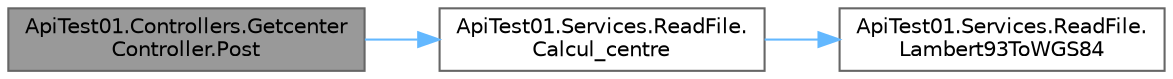 digraph "ApiTest01.Controllers.GetcenterController.Post"
{
 // LATEX_PDF_SIZE
  bgcolor="transparent";
  edge [fontname=Helvetica,fontsize=10,labelfontname=Helvetica,labelfontsize=10];
  node [fontname=Helvetica,fontsize=10,shape=box,height=0.2,width=0.4];
  rankdir="LR";
  Node1 [id="Node000001",label="ApiTest01.Controllers.Getcenter\lController.Post",height=0.2,width=0.4,color="gray40", fillcolor="grey60", style="filled", fontcolor="black",tooltip=" "];
  Node1 -> Node2 [id="edge3_Node000001_Node000002",color="steelblue1",style="solid",tooltip=" "];
  Node2 [id="Node000002",label="ApiTest01.Services.ReadFile.\lCalcul_centre",height=0.2,width=0.4,color="grey40", fillcolor="white", style="filled",URL="$class_api_test01_1_1_services_1_1_read_file.html#ab50dbaa5e8fd16066c4684f5ebae7184",tooltip=" "];
  Node2 -> Node3 [id="edge4_Node000002_Node000003",color="steelblue1",style="solid",tooltip=" "];
  Node3 [id="Node000003",label="ApiTest01.Services.ReadFile.\lLambert93ToWGS84",height=0.2,width=0.4,color="grey40", fillcolor="white", style="filled",URL="$class_api_test01_1_1_services_1_1_read_file.html#a8353bbd921d7d261dc380fee9eeae5b0",tooltip="Lambert93 the to WG s84."];
}
